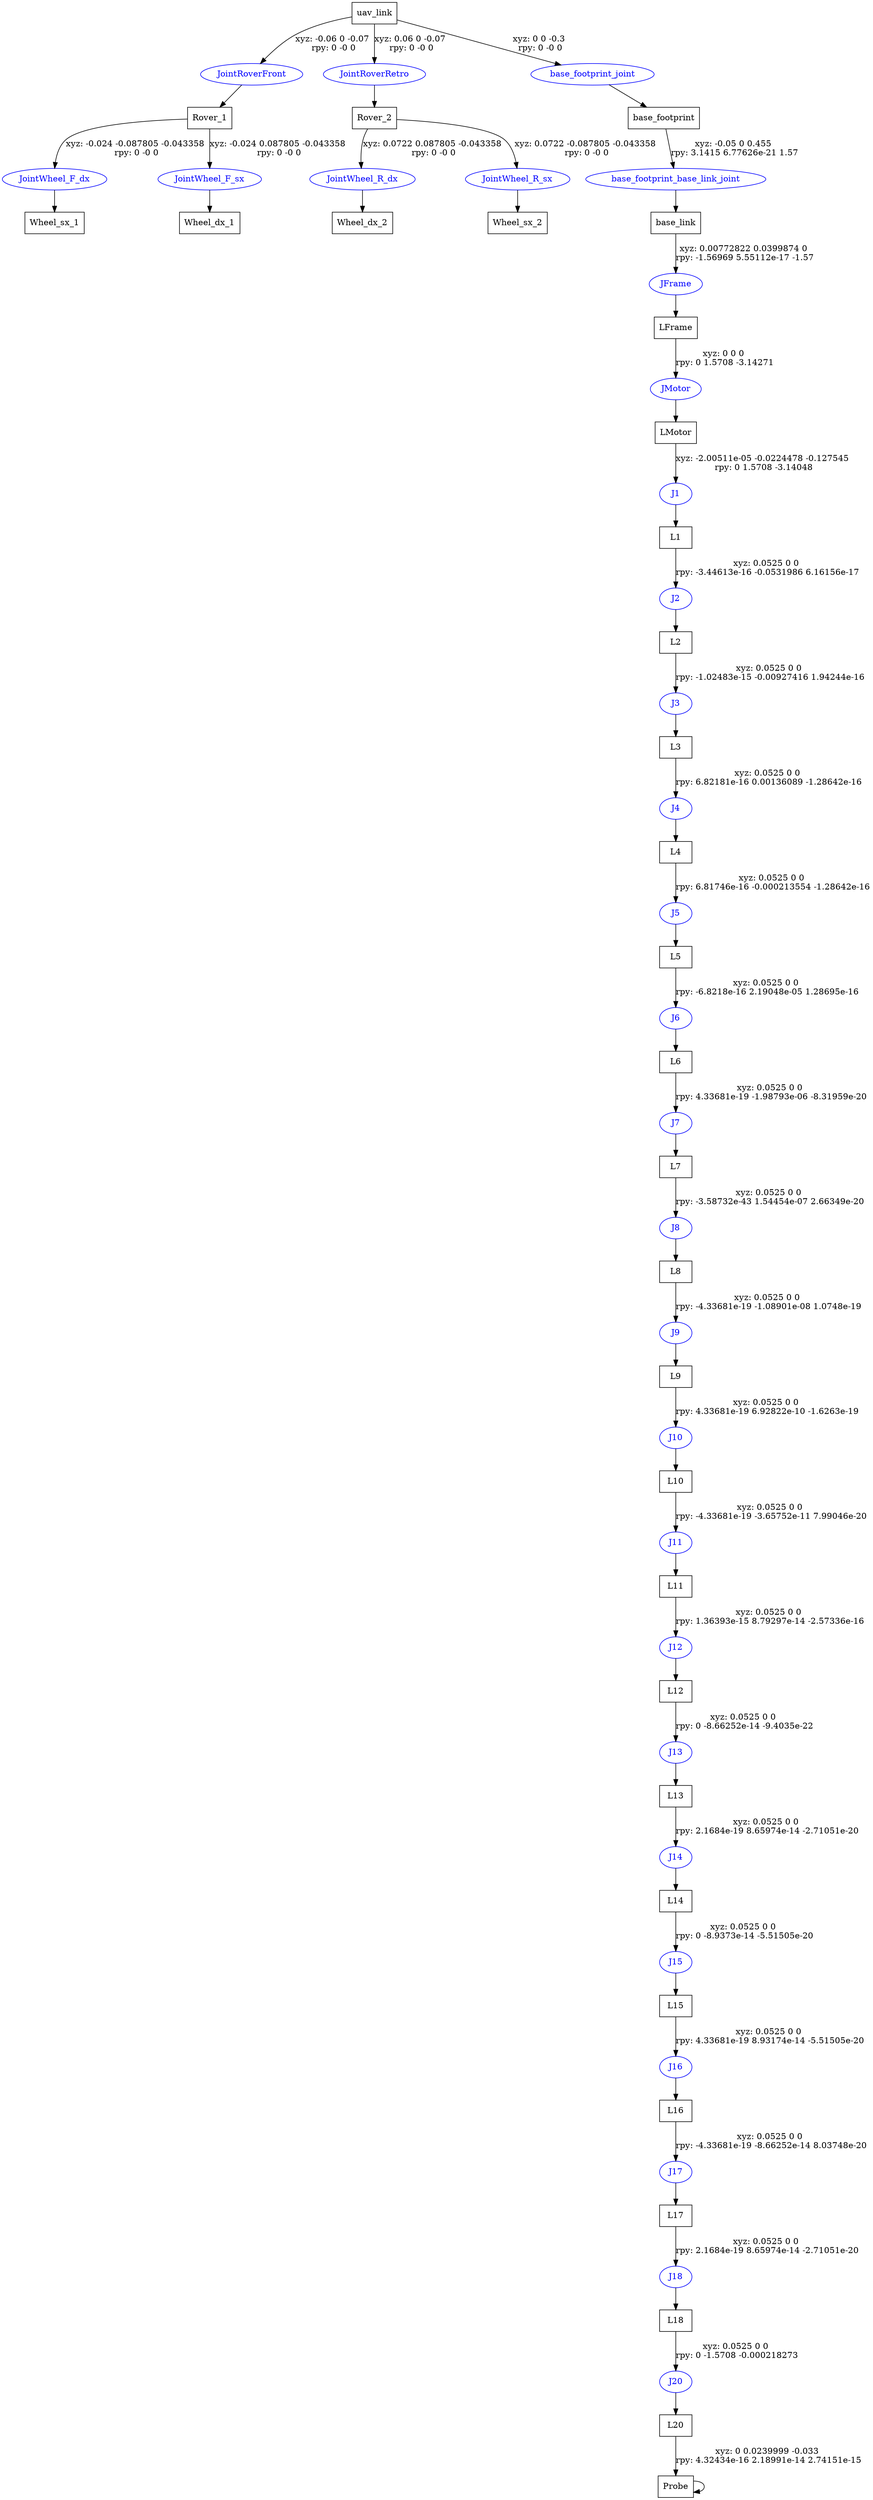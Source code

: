 digraph G {
node [shape=box];
"uav_link" [label="uav_link"];
"Rover_1" [label="Rover_1"];
"Wheel_sx_1" [label="Wheel_sx_1"];
"Wheel_dx_1" [label="Wheel_dx_1"];
"Rover_2" [label="Rover_2"];
"Wheel_dx_2" [label="Wheel_dx_2"];
"Wheel_sx_2" [label="Wheel_sx_2"];
"base_footprint" [label="base_footprint"];
"base_link" [label="base_link"];
"LFrame" [label="LFrame"];
"LMotor" [label="LMotor"];
"L1" [label="L1"];
"L2" [label="L2"];
"L3" [label="L3"];
"L4" [label="L4"];
"L5" [label="L5"];
"L6" [label="L6"];
"L7" [label="L7"];
"L8" [label="L8"];
"L9" [label="L9"];
"L10" [label="L10"];
"L11" [label="L11"];
"L12" [label="L12"];
"L13" [label="L13"];
"L14" [label="L14"];
"L15" [label="L15"];
"L16" [label="L16"];
"L17" [label="L17"];
"L18" [label="L18"];
"L20" [label="L20"];
"Probe" [label="Probe"];
node [shape=ellipse, color=blue, fontcolor=blue];
"uav_link" -> "JointRoverFront" [label="xyz: -0.06 0 -0.07 \nrpy: 0 -0 0"]
"JointRoverFront" -> "Rover_1"
"Rover_1" -> "JointWheel_F_dx" [label="xyz: -0.024 -0.087805 -0.043358 \nrpy: 0 -0 0"]
"JointWheel_F_dx" -> "Wheel_sx_1"
"Rover_1" -> "JointWheel_F_sx" [label="xyz: -0.024 0.087805 -0.043358 \nrpy: 0 -0 0"]
"JointWheel_F_sx" -> "Wheel_dx_1"
"uav_link" -> "JointRoverRetro" [label="xyz: 0.06 0 -0.07 \nrpy: 0 -0 0"]
"JointRoverRetro" -> "Rover_2"
"Rover_2" -> "JointWheel_R_dx" [label="xyz: 0.0722 0.087805 -0.043358 \nrpy: 0 -0 0"]
"JointWheel_R_dx" -> "Wheel_dx_2"
"Rover_2" -> "JointWheel_R_sx" [label="xyz: 0.0722 -0.087805 -0.043358 \nrpy: 0 -0 0"]
"JointWheel_R_sx" -> "Wheel_sx_2"
"uav_link" -> "base_footprint_joint" [label="xyz: 0 0 -0.3 \nrpy: 0 -0 0"]
"base_footprint_joint" -> "base_footprint"
"base_footprint" -> "base_footprint_base_link_joint" [label="xyz: -0.05 0 0.455 \nrpy: 3.1415 6.77626e-21 1.57"]
"base_footprint_base_link_joint" -> "base_link"
"base_link" -> "JFrame" [label="xyz: 0.00772822 0.0399874 0 \nrpy: -1.56969 5.55112e-17 -1.57"]
"JFrame" -> "LFrame"
"LFrame" -> "JMotor" [label="xyz: 0 0 0 \nrpy: 0 1.5708 -3.14271"]
"JMotor" -> "LMotor"
"LMotor" -> "J1" [label="xyz: -2.00511e-05 -0.0224478 -0.127545 \nrpy: 0 1.5708 -3.14048"]
"J1" -> "L1"
"L1" -> "J2" [label="xyz: 0.0525 0 0 \nrpy: -3.44613e-16 -0.0531986 6.16156e-17"]
"J2" -> "L2"
"L2" -> "J3" [label="xyz: 0.0525 0 0 \nrpy: -1.02483e-15 -0.00927416 1.94244e-16"]
"J3" -> "L3"
"L3" -> "J4" [label="xyz: 0.0525 0 0 \nrpy: 6.82181e-16 0.00136089 -1.28642e-16"]
"J4" -> "L4"
"L4" -> "J5" [label="xyz: 0.0525 0 0 \nrpy: 6.81746e-16 -0.000213554 -1.28642e-16"]
"J5" -> "L5"
"L5" -> "J6" [label="xyz: 0.0525 0 0 \nrpy: -6.8218e-16 2.19048e-05 1.28695e-16"]
"J6" -> "L6"
"L6" -> "J7" [label="xyz: 0.0525 0 0 \nrpy: 4.33681e-19 -1.98793e-06 -8.31959e-20"]
"J7" -> "L7"
"L7" -> "J8" [label="xyz: 0.0525 0 0 \nrpy: -3.58732e-43 1.54454e-07 2.66349e-20"]
"J8" -> "L8"
"L8" -> "J9" [label="xyz: 0.0525 0 0 \nrpy: -4.33681e-19 -1.08901e-08 1.0748e-19"]
"J9" -> "L9"
"L9" -> "J10" [label="xyz: 0.0525 0 0 \nrpy: 4.33681e-19 6.92822e-10 -1.6263e-19"]
"J10" -> "L10"
"L10" -> "J11" [label="xyz: 0.0525 0 0 \nrpy: -4.33681e-19 -3.65752e-11 7.99046e-20"]
"J11" -> "L11"
"L11" -> "J12" [label="xyz: 0.0525 0 0 \nrpy: 1.36393e-15 8.79297e-14 -2.57336e-16"]
"J12" -> "L12"
"L12" -> "J13" [label="xyz: 0.0525 0 0 \nrpy: 0 -8.66252e-14 -9.4035e-22"]
"J13" -> "L13"
"L13" -> "J14" [label="xyz: 0.0525 0 0 \nrpy: 2.1684e-19 8.65974e-14 -2.71051e-20"]
"J14" -> "L14"
"L14" -> "J15" [label="xyz: 0.0525 0 0 \nrpy: 0 -8.9373e-14 -5.51505e-20"]
"J15" -> "L15"
"L15" -> "J16" [label="xyz: 0.0525 0 0 \nrpy: 4.33681e-19 8.93174e-14 -5.51505e-20"]
"J16" -> "L16"
"L16" -> "J17" [label="xyz: 0.0525 0 0 \nrpy: -4.33681e-19 -8.66252e-14 8.03748e-20"]
"J17" -> "L17"
"L17" -> "J18" [label="xyz: 0.0525 0 0 \nrpy: 2.1684e-19 8.65974e-14 -2.71051e-20"]
"J18" -> "L18"
"L18" -> "J20" [label="xyz: 0.0525 0 0 \nrpy: 0 -1.5708 -0.000218273"]
"J20" -> "L20"
"L20" -> "Probe" [label="xyz: 0 0.0239999 -0.033 \nrpy: 4.32434e-16 2.18991e-14 2.74151e-15"]
"Probe" -> "Probe"
}

